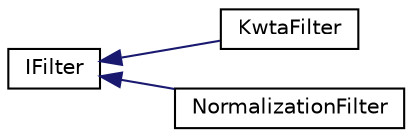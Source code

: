 digraph "Graphical Class Hierarchy"
{
  edge [fontname="Helvetica",fontsize="10",labelfontname="Helvetica",labelfontsize="10"];
  node [fontname="Helvetica",fontsize="10",shape=record];
  rankdir="LR";
  Node1 [label="IFilter",height=0.2,width=0.4,color="black", fillcolor="white", style="filled",URL="$class_i_filter.html"];
  Node1 -> Node2 [dir="back",color="midnightblue",fontsize="10",style="solid",fontname="Helvetica"];
  Node2 [label="KwtaFilter",height=0.2,width=0.4,color="black", fillcolor="white", style="filled",URL="$class_kwta_filter.html"];
  Node1 -> Node3 [dir="back",color="midnightblue",fontsize="10",style="solid",fontname="Helvetica"];
  Node3 [label="NormalizationFilter",height=0.2,width=0.4,color="black", fillcolor="white", style="filled",URL="$class_normalization_filter.html"];
}
